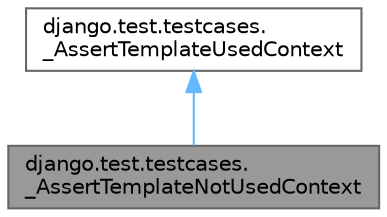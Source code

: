digraph "django.test.testcases._AssertTemplateNotUsedContext"
{
 // LATEX_PDF_SIZE
  bgcolor="transparent";
  edge [fontname=Helvetica,fontsize=10,labelfontname=Helvetica,labelfontsize=10];
  node [fontname=Helvetica,fontsize=10,shape=box,height=0.2,width=0.4];
  Node1 [id="Node000001",label="django.test.testcases.\l_AssertTemplateNotUsedContext",height=0.2,width=0.4,color="gray40", fillcolor="grey60", style="filled", fontcolor="black",tooltip=" "];
  Node2 -> Node1 [id="edge1_Node000001_Node000002",dir="back",color="steelblue1",style="solid",tooltip=" "];
  Node2 [id="Node000002",label="django.test.testcases.\l_AssertTemplateUsedContext",height=0.2,width=0.4,color="gray40", fillcolor="white", style="filled",URL="$classdjango_1_1test_1_1testcases_1_1___assert_template_used_context.html",tooltip=" "];
}
